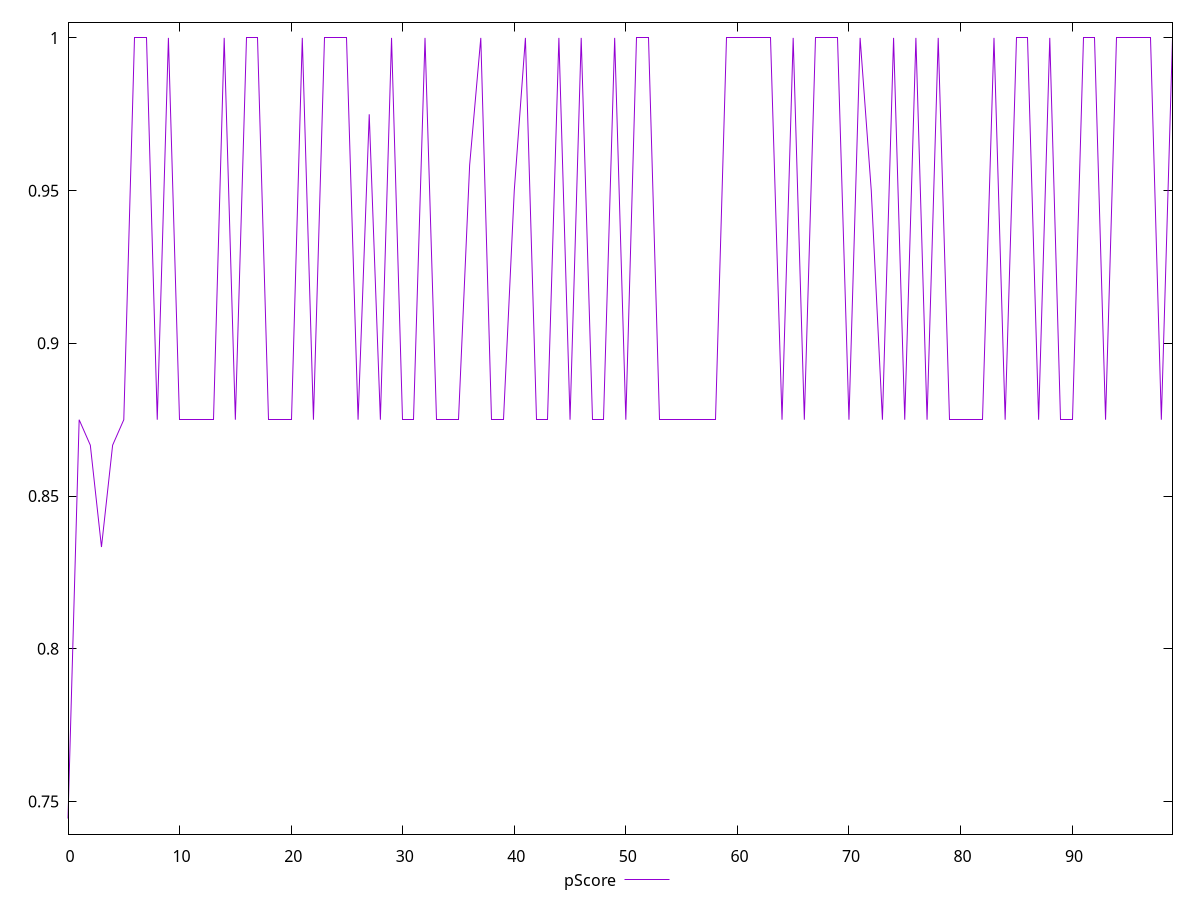 reset

$pScore <<EOF
0 0.7444444444444445
1 0.875
2 0.8666666666666667
3 0.8333333333333333
4 0.8666666666666667
5 0.875
6 1
7 1
8 0.875
9 1
10 0.875
11 0.875
12 0.875
13 0.875
14 1
15 0.875
16 1
17 1
18 0.875
19 0.875
20 0.875
21 1
22 0.875
23 1
24 1
25 1
26 0.875
27 0.975
28 0.875
29 1
30 0.875
31 0.875
32 1
33 0.875
34 0.875
35 0.875
36 0.9583333333333334
37 1
38 0.875
39 0.875
40 0.95
41 1
42 0.875
43 0.875
44 1
45 0.875
46 1
47 0.875
48 0.875
49 1
50 0.875
51 1
52 1
53 0.875
54 0.875
55 0.875
56 0.875
57 0.875
58 0.875
59 1
60 1
61 1
62 1
63 1
64 0.875
65 1
66 0.875
67 1
68 1
69 1
70 0.875
71 1
72 0.95
73 0.875
74 1
75 0.875
76 1
77 0.875
78 1
79 0.875
80 0.875
81 0.875
82 0.875
83 1
84 0.875
85 1
86 1
87 0.875
88 1
89 0.875
90 0.875
91 1
92 1
93 0.875
94 1
95 1
96 1
97 1
98 0.875
99 1
EOF

set key outside below
set xrange [0:99]
set yrange [0.7393333333333334:1.005111111111111]
set trange [0.7393333333333334:1.005111111111111]
set terminal svg size 640, 500 enhanced background rgb 'white'
set output "report_00017_2021-02-10T15-08-03.406Z/unused-css-rules/samples/pages+cached/pScore/values.svg"

plot $pScore title "pScore" with line

reset
